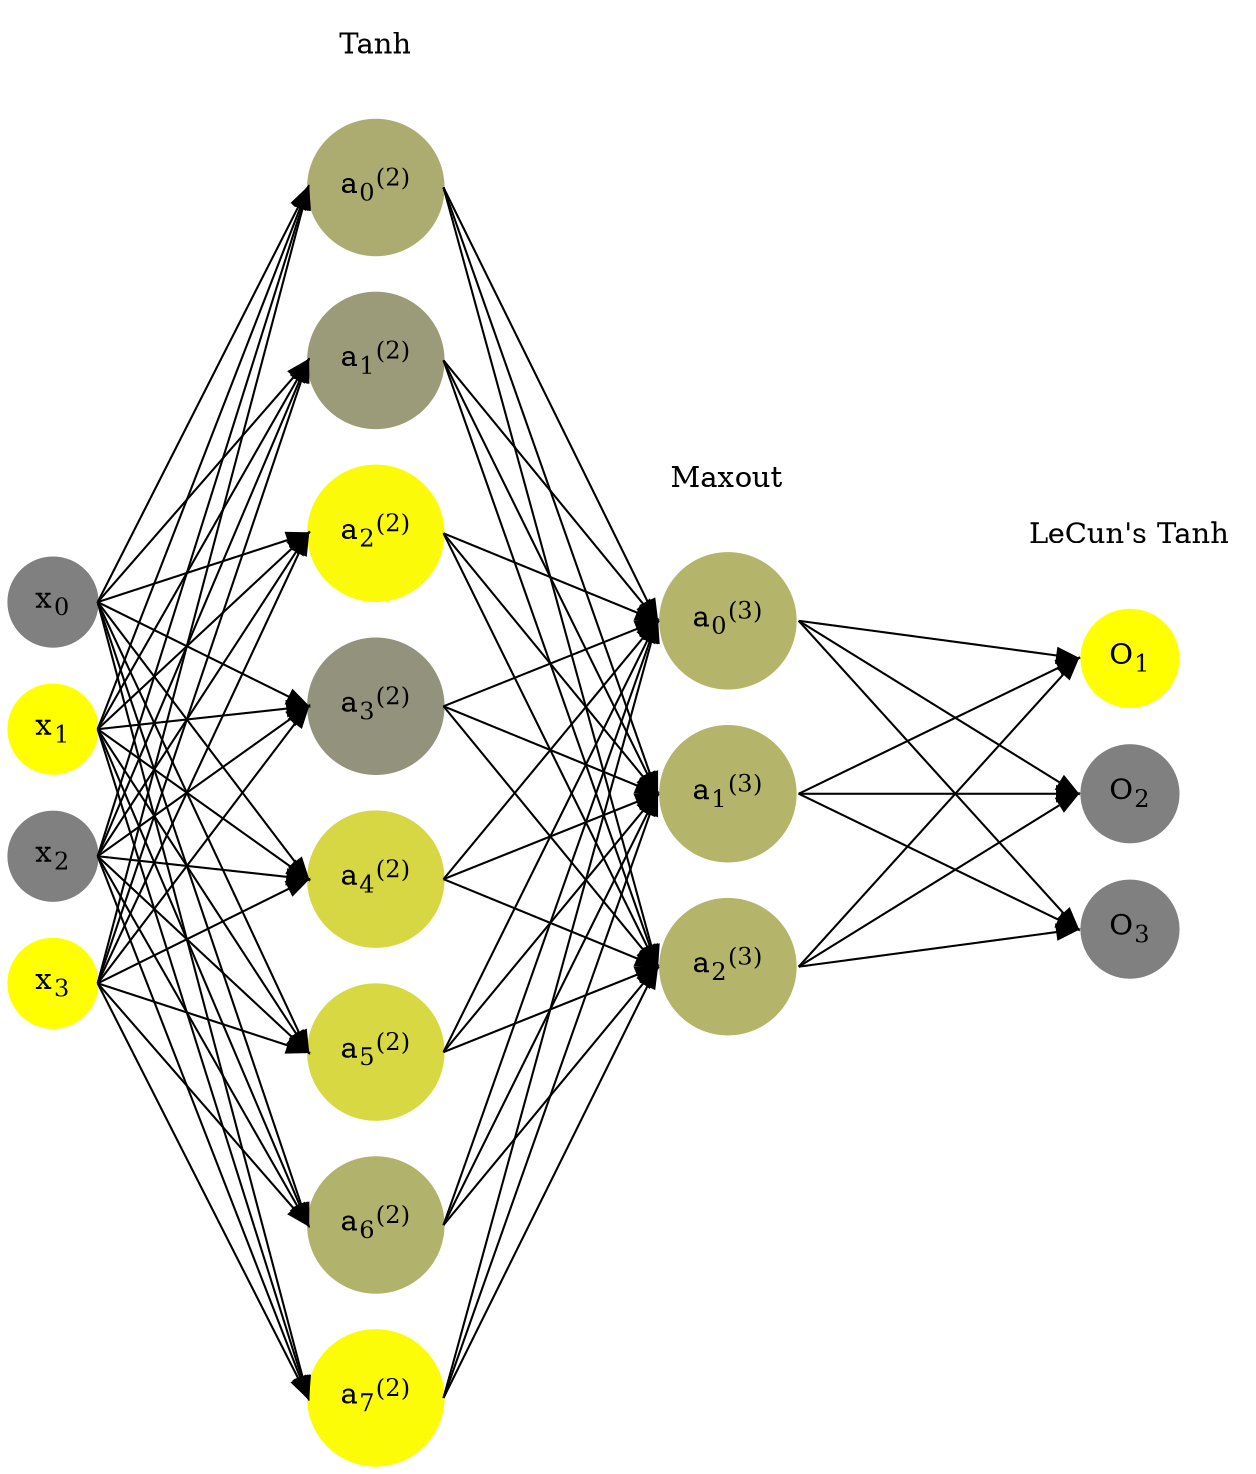 digraph G {
	rankdir = LR;
	splines=false;
	edge[style=invis];
	ranksep= 1.4;
	{
	node [shape=circle, color="0.1667, 0.0, 0.5", style=filled, fillcolor="0.1667, 0.0, 0.5"];
	x0 [label=<x<sub>0</sub>>];
	}
	{
	node [shape=circle, color="0.1667, 1.0, 1.0", style=filled, fillcolor="0.1667, 1.0, 1.0"];
	x1 [label=<x<sub>1</sub>>];
	}
	{
	node [shape=circle, color="0.1667, 0.0, 0.5", style=filled, fillcolor="0.1667, 0.0, 0.5"];
	x2 [label=<x<sub>2</sub>>];
	}
	{
	node [shape=circle, color="0.1667, 1.0, 1.0", style=filled, fillcolor="0.1667, 1.0, 1.0"];
	x3 [label=<x<sub>3</sub>>];
	}
	{
	node [shape=circle, color="0.1667, 0.347175, 0.673588", style=filled, fillcolor="0.1667, 0.347175, 0.673588"];
	a02 [label=<a<sub>0</sub><sup>(2)</sup>>];
	}
	{
	node [shape=circle, color="0.1667, 0.218688, 0.609344", style=filled, fillcolor="0.1667, 0.218688, 0.609344"];
	a12 [label=<a<sub>1</sub><sup>(2)</sup>>];
	}
	{
	node [shape=circle, color="0.1667, 0.962133, 0.981067", style=filled, fillcolor="0.1667, 0.962133, 0.981067"];
	a22 [label=<a<sub>2</sub><sup>(2)</sup>>];
	}
	{
	node [shape=circle, color="0.1667, 0.146027, 0.573013", style=filled, fillcolor="0.1667, 0.146027, 0.573013"];
	a32 [label=<a<sub>3</sub><sup>(2)</sup>>];
	}
	{
	node [shape=circle, color="0.1667, 0.680115, 0.840058", style=filled, fillcolor="0.1667, 0.680115, 0.840058"];
	a42 [label=<a<sub>4</sub><sup>(2)</sup>>];
	}
	{
	node [shape=circle, color="0.1667, 0.690427, 0.845213", style=filled, fillcolor="0.1667, 0.690427, 0.845213"];
	a52 [label=<a<sub>5</sub><sup>(2)</sup>>];
	}
	{
	node [shape=circle, color="0.1667, 0.390688, 0.695344", style=filled, fillcolor="0.1667, 0.390688, 0.695344"];
	a62 [label=<a<sub>6</sub><sup>(2)</sup>>];
	}
	{
	node [shape=circle, color="0.1667, 0.972462, 0.986231", style=filled, fillcolor="0.1667, 0.972462, 0.986231"];
	a72 [label=<a<sub>7</sub><sup>(2)</sup>>];
	}
	{
	node [shape=circle, color="0.1667, 0.410157, 0.705079", style=filled, fillcolor="0.1667, 0.410157, 0.705079"];
	a03 [label=<a<sub>0</sub><sup>(3)</sup>>];
	}
	{
	node [shape=circle, color="0.1667, 0.410157, 0.705079", style=filled, fillcolor="0.1667, 0.410157, 0.705079"];
	a13 [label=<a<sub>1</sub><sup>(3)</sup>>];
	}
	{
	node [shape=circle, color="0.1667, 0.410157, 0.705079", style=filled, fillcolor="0.1667, 0.410157, 0.705079"];
	a23 [label=<a<sub>2</sub><sup>(3)</sup>>];
	}
	{
	node [shape=circle, color="0.1667, 1.0, 1.0", style=filled, fillcolor="0.1667, 1.0, 1.0"];
	O1 [label=<O<sub>1</sub>>];
	}
	{
	node [shape=circle, color="0.1667, 0.0, 0.5", style=filled, fillcolor="0.1667, 0.0, 0.5"];
	O2 [label=<O<sub>2</sub>>];
	}
	{
	node [shape=circle, color="0.1667, 0.0, 0.5", style=filled, fillcolor="0.1667, 0.0, 0.5"];
	O3 [label=<O<sub>3</sub>>];
	}
	{
	rank=same;
	x0->x1->x2->x3;
	}
	{
	rank=same;
	a02->a12->a22->a32->a42->a52->a62->a72;
	}
	{
	rank=same;
	a03->a13->a23;
	}
	{
	rank=same;
	O1->O2->O3;
	}
	l1 [shape=plaintext,label="Tanh"];
	l1->a02;
	{rank=same; l1;a02};
	l2 [shape=plaintext,label="Maxout"];
	l2->a03;
	{rank=same; l2;a03};
	l3 [shape=plaintext,label="LeCun's Tanh"];
	l3->O1;
	{rank=same; l3;O1};
edge[style=solid, tailport=e, headport=w];
	{x0;x1;x2;x3} -> {a02;a12;a22;a32;a42;a52;a62;a72};
	{a02;a12;a22;a32;a42;a52;a62;a72} -> {a03;a13;a23};
	{a03;a13;a23} -> {O1,O2,O3};
}